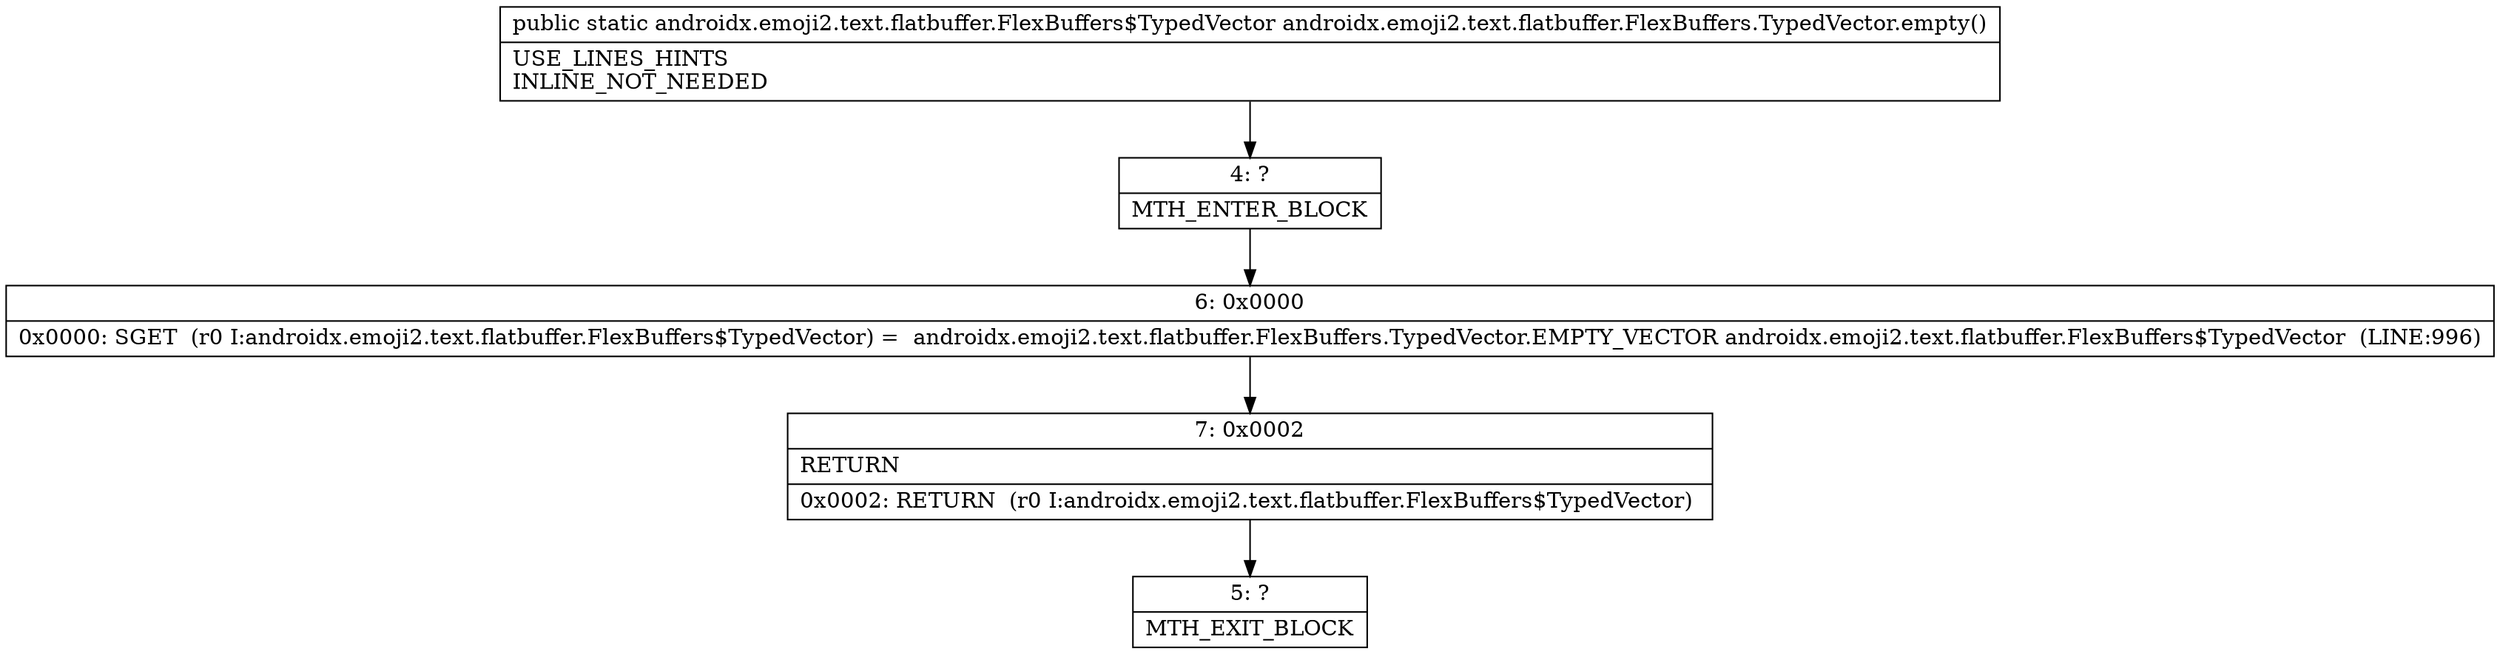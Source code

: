 digraph "CFG forandroidx.emoji2.text.flatbuffer.FlexBuffers.TypedVector.empty()Landroidx\/emoji2\/text\/flatbuffer\/FlexBuffers$TypedVector;" {
Node_4 [shape=record,label="{4\:\ ?|MTH_ENTER_BLOCK\l}"];
Node_6 [shape=record,label="{6\:\ 0x0000|0x0000: SGET  (r0 I:androidx.emoji2.text.flatbuffer.FlexBuffers$TypedVector) =  androidx.emoji2.text.flatbuffer.FlexBuffers.TypedVector.EMPTY_VECTOR androidx.emoji2.text.flatbuffer.FlexBuffers$TypedVector  (LINE:996)\l}"];
Node_7 [shape=record,label="{7\:\ 0x0002|RETURN\l|0x0002: RETURN  (r0 I:androidx.emoji2.text.flatbuffer.FlexBuffers$TypedVector) \l}"];
Node_5 [shape=record,label="{5\:\ ?|MTH_EXIT_BLOCK\l}"];
MethodNode[shape=record,label="{public static androidx.emoji2.text.flatbuffer.FlexBuffers$TypedVector androidx.emoji2.text.flatbuffer.FlexBuffers.TypedVector.empty()  | USE_LINES_HINTS\lINLINE_NOT_NEEDED\l}"];
MethodNode -> Node_4;Node_4 -> Node_6;
Node_6 -> Node_7;
Node_7 -> Node_5;
}

